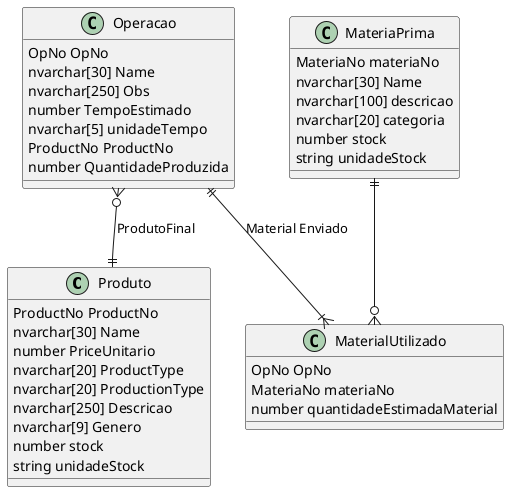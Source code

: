 @startuml NormalizacaoOperacoes

class Produto {
    ProductNo ProductNo
    nvarchar[30] Name 
    number PriceUnitario 
    nvarchar[20] ProductType
    nvarchar[20] ProductionType
    nvarchar[250] Descricao
    nvarchar[9] Genero
    number stock 
    string unidadeStock
}

class Operacao {
    OpNo OpNo
    nvarchar[30] Name 
    nvarchar[250] Obs
    number TempoEstimado 
    nvarchar[5] unidadeTempo
    ProductNo ProductNo 
    number QuantidadeProduzida  
}

class MaterialUtilizado {
    OpNo OpNo 
    MateriaNo materiaNo
    number quantidadeEstimadaMaterial
}

class MateriaPrima {
    MateriaNo materiaNo
    nvarchar[30] Name 
    nvarchar[100] descricao
    nvarchar[20] categoria
    number stock 
    string unidadeStock
}

Operacao }o--|| Produto: ProdutoFinal
Operacao ||--|{ MaterialUtilizado: Material Enviado
MateriaPrima ||--o{ MaterialUtilizado

@end